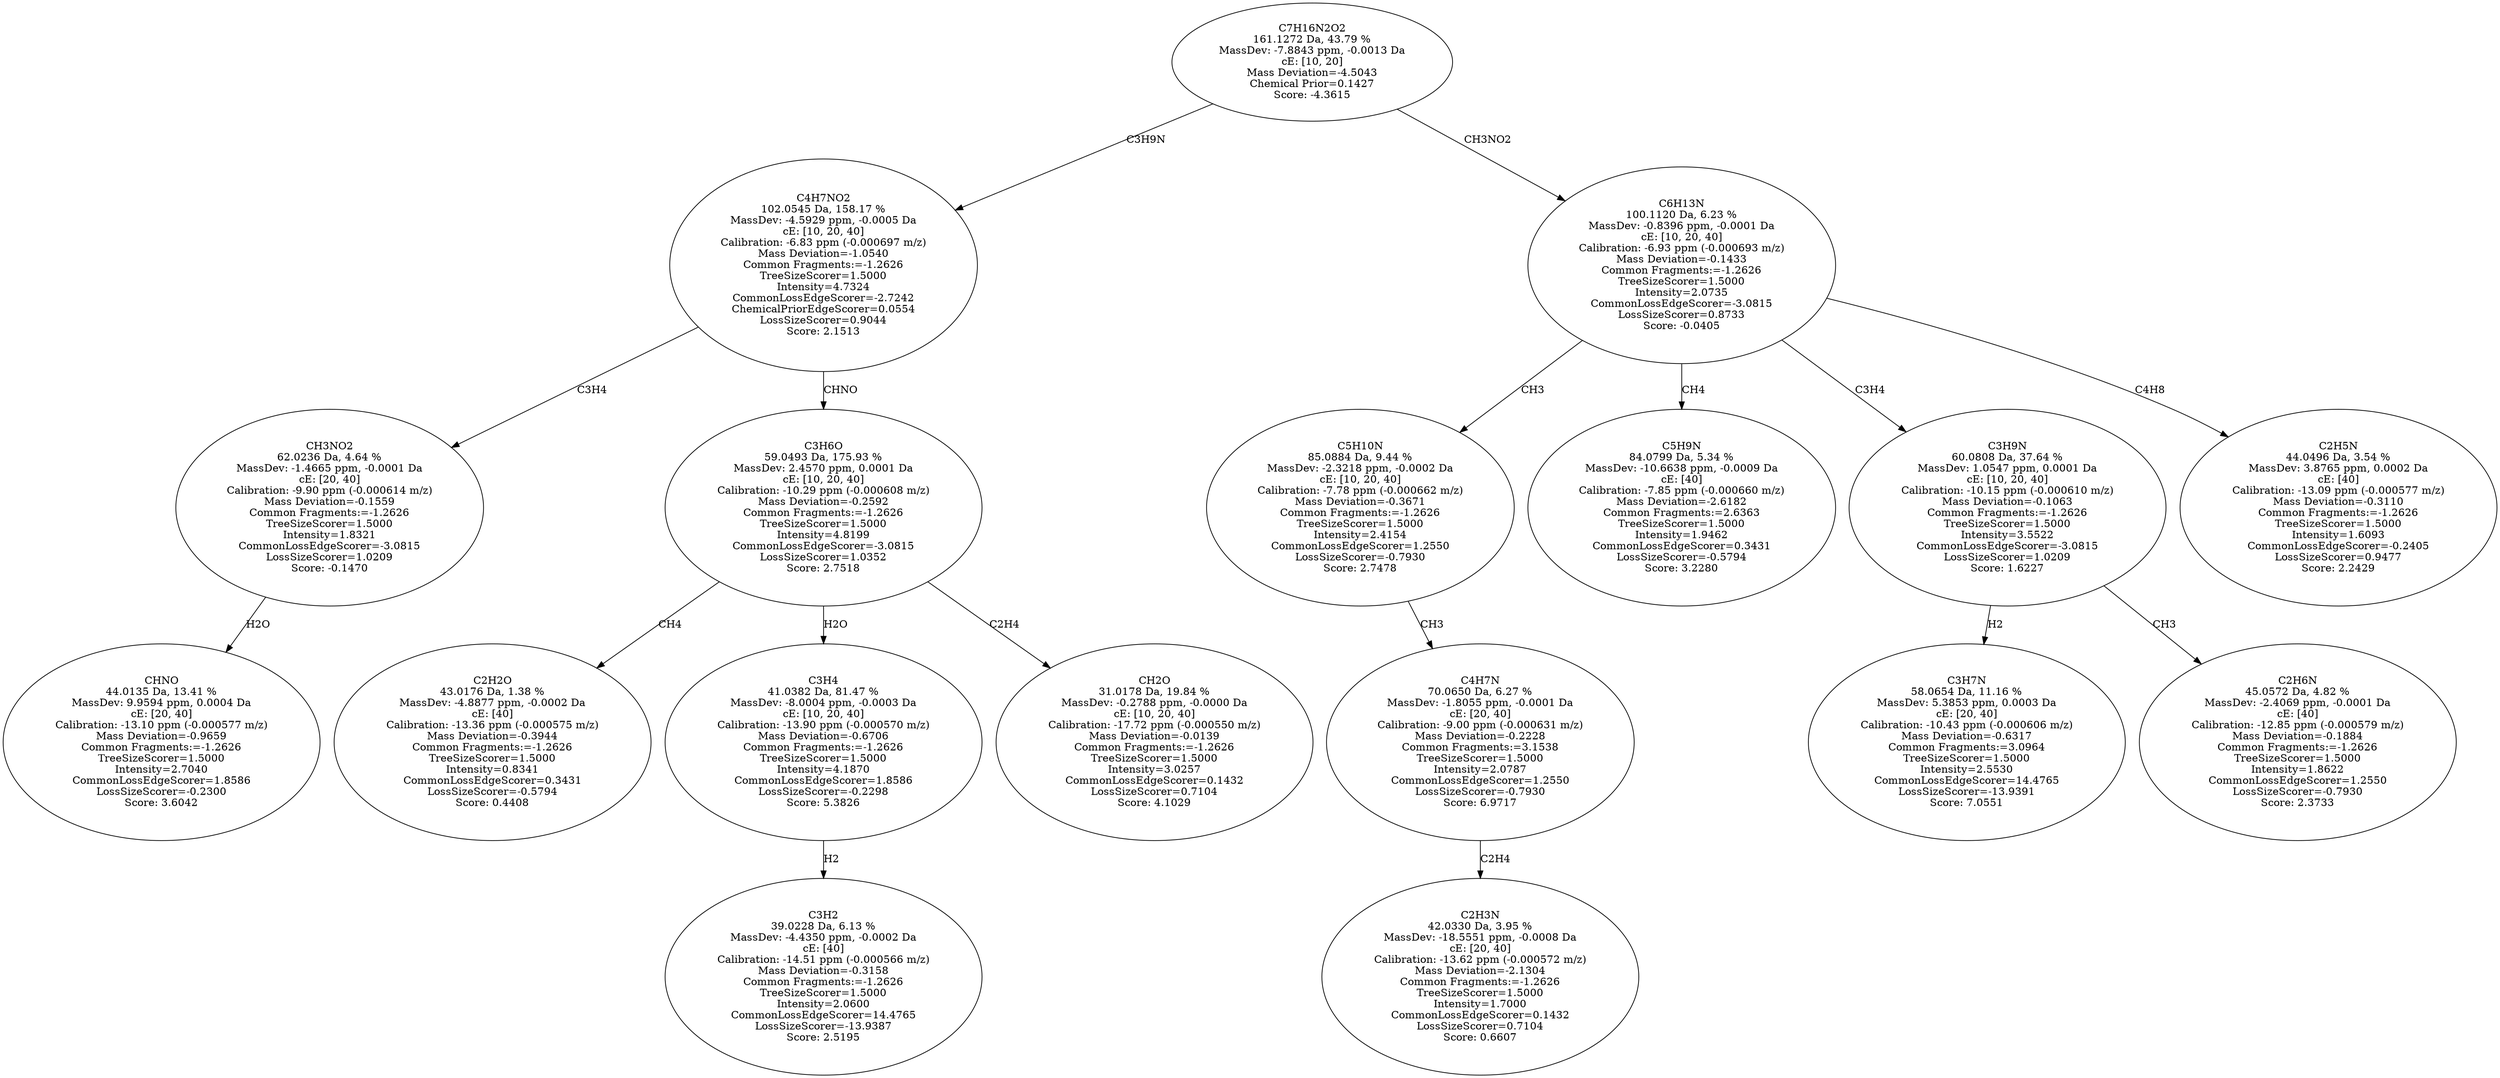 strict digraph {
v1 [label="CHNO\n44.0135 Da, 13.41 %\nMassDev: 9.9594 ppm, 0.0004 Da\ncE: [20, 40]\nCalibration: -13.10 ppm (-0.000577 m/z)\nMass Deviation=-0.9659\nCommon Fragments:=-1.2626\nTreeSizeScorer=1.5000\nIntensity=2.7040\nCommonLossEdgeScorer=1.8586\nLossSizeScorer=-0.2300\nScore: 3.6042"];
v2 [label="CH3NO2\n62.0236 Da, 4.64 %\nMassDev: -1.4665 ppm, -0.0001 Da\ncE: [20, 40]\nCalibration: -9.90 ppm (-0.000614 m/z)\nMass Deviation=-0.1559\nCommon Fragments:=-1.2626\nTreeSizeScorer=1.5000\nIntensity=1.8321\nCommonLossEdgeScorer=-3.0815\nLossSizeScorer=1.0209\nScore: -0.1470"];
v3 [label="C2H2O\n43.0176 Da, 1.38 %\nMassDev: -4.8877 ppm, -0.0002 Da\ncE: [40]\nCalibration: -13.36 ppm (-0.000575 m/z)\nMass Deviation=-0.3944\nCommon Fragments:=-1.2626\nTreeSizeScorer=1.5000\nIntensity=0.8341\nCommonLossEdgeScorer=0.3431\nLossSizeScorer=-0.5794\nScore: 0.4408"];
v4 [label="C3H2\n39.0228 Da, 6.13 %\nMassDev: -4.4350 ppm, -0.0002 Da\ncE: [40]\nCalibration: -14.51 ppm (-0.000566 m/z)\nMass Deviation=-0.3158\nCommon Fragments:=-1.2626\nTreeSizeScorer=1.5000\nIntensity=2.0600\nCommonLossEdgeScorer=14.4765\nLossSizeScorer=-13.9387\nScore: 2.5195"];
v5 [label="C3H4\n41.0382 Da, 81.47 %\nMassDev: -8.0004 ppm, -0.0003 Da\ncE: [10, 20, 40]\nCalibration: -13.90 ppm (-0.000570 m/z)\nMass Deviation=-0.6706\nCommon Fragments:=-1.2626\nTreeSizeScorer=1.5000\nIntensity=4.1870\nCommonLossEdgeScorer=1.8586\nLossSizeScorer=-0.2298\nScore: 5.3826"];
v6 [label="CH2O\n31.0178 Da, 19.84 %\nMassDev: -0.2788 ppm, -0.0000 Da\ncE: [10, 20, 40]\nCalibration: -17.72 ppm (-0.000550 m/z)\nMass Deviation=-0.0139\nCommon Fragments:=-1.2626\nTreeSizeScorer=1.5000\nIntensity=3.0257\nCommonLossEdgeScorer=0.1432\nLossSizeScorer=0.7104\nScore: 4.1029"];
v7 [label="C3H6O\n59.0493 Da, 175.93 %\nMassDev: 2.4570 ppm, 0.0001 Da\ncE: [10, 20, 40]\nCalibration: -10.29 ppm (-0.000608 m/z)\nMass Deviation=-0.2592\nCommon Fragments:=-1.2626\nTreeSizeScorer=1.5000\nIntensity=4.8199\nCommonLossEdgeScorer=-3.0815\nLossSizeScorer=1.0352\nScore: 2.7518"];
v8 [label="C4H7NO2\n102.0545 Da, 158.17 %\nMassDev: -4.5929 ppm, -0.0005 Da\ncE: [10, 20, 40]\nCalibration: -6.83 ppm (-0.000697 m/z)\nMass Deviation=-1.0540\nCommon Fragments:=-1.2626\nTreeSizeScorer=1.5000\nIntensity=4.7324\nCommonLossEdgeScorer=-2.7242\nChemicalPriorEdgeScorer=0.0554\nLossSizeScorer=0.9044\nScore: 2.1513"];
v9 [label="C2H3N\n42.0330 Da, 3.95 %\nMassDev: -18.5551 ppm, -0.0008 Da\ncE: [20, 40]\nCalibration: -13.62 ppm (-0.000572 m/z)\nMass Deviation=-2.1304\nCommon Fragments:=-1.2626\nTreeSizeScorer=1.5000\nIntensity=1.7000\nCommonLossEdgeScorer=0.1432\nLossSizeScorer=0.7104\nScore: 0.6607"];
v10 [label="C4H7N\n70.0650 Da, 6.27 %\nMassDev: -1.8055 ppm, -0.0001 Da\ncE: [20, 40]\nCalibration: -9.00 ppm (-0.000631 m/z)\nMass Deviation=-0.2228\nCommon Fragments:=3.1538\nTreeSizeScorer=1.5000\nIntensity=2.0787\nCommonLossEdgeScorer=1.2550\nLossSizeScorer=-0.7930\nScore: 6.9717"];
v11 [label="C5H10N\n85.0884 Da, 9.44 %\nMassDev: -2.3218 ppm, -0.0002 Da\ncE: [10, 20, 40]\nCalibration: -7.78 ppm (-0.000662 m/z)\nMass Deviation=-0.3671\nCommon Fragments:=-1.2626\nTreeSizeScorer=1.5000\nIntensity=2.4154\nCommonLossEdgeScorer=1.2550\nLossSizeScorer=-0.7930\nScore: 2.7478"];
v12 [label="C5H9N\n84.0799 Da, 5.34 %\nMassDev: -10.6638 ppm, -0.0009 Da\ncE: [40]\nCalibration: -7.85 ppm (-0.000660 m/z)\nMass Deviation=-2.6182\nCommon Fragments:=2.6363\nTreeSizeScorer=1.5000\nIntensity=1.9462\nCommonLossEdgeScorer=0.3431\nLossSizeScorer=-0.5794\nScore: 3.2280"];
v13 [label="C3H7N\n58.0654 Da, 11.16 %\nMassDev: 5.3853 ppm, 0.0003 Da\ncE: [20, 40]\nCalibration: -10.43 ppm (-0.000606 m/z)\nMass Deviation=-0.6317\nCommon Fragments:=3.0964\nTreeSizeScorer=1.5000\nIntensity=2.5530\nCommonLossEdgeScorer=14.4765\nLossSizeScorer=-13.9391\nScore: 7.0551"];
v14 [label="C2H6N\n45.0572 Da, 4.82 %\nMassDev: -2.4069 ppm, -0.0001 Da\ncE: [40]\nCalibration: -12.85 ppm (-0.000579 m/z)\nMass Deviation=-0.1884\nCommon Fragments:=-1.2626\nTreeSizeScorer=1.5000\nIntensity=1.8622\nCommonLossEdgeScorer=1.2550\nLossSizeScorer=-0.7930\nScore: 2.3733"];
v15 [label="C3H9N\n60.0808 Da, 37.64 %\nMassDev: 1.0547 ppm, 0.0001 Da\ncE: [10, 20, 40]\nCalibration: -10.15 ppm (-0.000610 m/z)\nMass Deviation=-0.1063\nCommon Fragments:=-1.2626\nTreeSizeScorer=1.5000\nIntensity=3.5522\nCommonLossEdgeScorer=-3.0815\nLossSizeScorer=1.0209\nScore: 1.6227"];
v16 [label="C2H5N\n44.0496 Da, 3.54 %\nMassDev: 3.8765 ppm, 0.0002 Da\ncE: [40]\nCalibration: -13.09 ppm (-0.000577 m/z)\nMass Deviation=-0.3110\nCommon Fragments:=-1.2626\nTreeSizeScorer=1.5000\nIntensity=1.6093\nCommonLossEdgeScorer=-0.2405\nLossSizeScorer=0.9477\nScore: 2.2429"];
v17 [label="C6H13N\n100.1120 Da, 6.23 %\nMassDev: -0.8396 ppm, -0.0001 Da\ncE: [10, 20, 40]\nCalibration: -6.93 ppm (-0.000693 m/z)\nMass Deviation=-0.1433\nCommon Fragments:=-1.2626\nTreeSizeScorer=1.5000\nIntensity=2.0735\nCommonLossEdgeScorer=-3.0815\nLossSizeScorer=0.8733\nScore: -0.0405"];
v18 [label="C7H16N2O2\n161.1272 Da, 43.79 %\nMassDev: -7.8843 ppm, -0.0013 Da\ncE: [10, 20]\nMass Deviation=-4.5043\nChemical Prior=0.1427\nScore: -4.3615"];
v2 -> v1 [label="H2O"];
v8 -> v2 [label="C3H4"];
v7 -> v3 [label="CH4"];
v5 -> v4 [label="H2"];
v7 -> v5 [label="H2O"];
v7 -> v6 [label="C2H4"];
v8 -> v7 [label="CHNO"];
v18 -> v8 [label="C3H9N"];
v10 -> v9 [label="C2H4"];
v11 -> v10 [label="CH3"];
v17 -> v11 [label="CH3"];
v17 -> v12 [label="CH4"];
v15 -> v13 [label="H2"];
v15 -> v14 [label="CH3"];
v17 -> v15 [label="C3H4"];
v17 -> v16 [label="C4H8"];
v18 -> v17 [label="CH3NO2"];
}